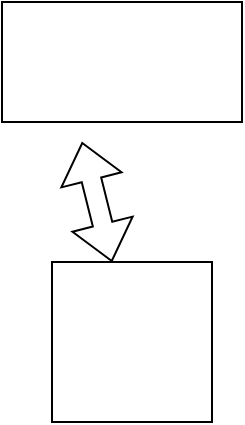 <mxfile version="22.0.4" type="github">
  <diagram name="Page-1" id="4JoeJCenjjUXWVLRQR9c">
    <mxGraphModel dx="1050" dy="566" grid="1" gridSize="10" guides="1" tooltips="1" connect="1" arrows="1" fold="1" page="1" pageScale="1" pageWidth="850" pageHeight="1100" math="0" shadow="0">
      <root>
        <mxCell id="0" />
        <mxCell id="1" parent="0" />
        <mxCell id="UC4gPpOriu3P89WbU2VD-1" value="" style="rounded=0;whiteSpace=wrap;html=1;" vertex="1" parent="1">
          <mxGeometry x="360" y="260" width="120" height="60" as="geometry" />
        </mxCell>
        <mxCell id="UC4gPpOriu3P89WbU2VD-2" value="" style="whiteSpace=wrap;html=1;aspect=fixed;" vertex="1" parent="1">
          <mxGeometry x="385" y="390" width="80" height="80" as="geometry" />
        </mxCell>
        <mxCell id="UC4gPpOriu3P89WbU2VD-3" value="" style="shape=flexArrow;endArrow=classic;startArrow=classic;html=1;rounded=0;" edge="1" parent="1" target="UC4gPpOriu3P89WbU2VD-2">
          <mxGeometry width="100" height="100" relative="1" as="geometry">
            <mxPoint x="400" y="330" as="sourcePoint" />
            <mxPoint x="470" y="240" as="targetPoint" />
          </mxGeometry>
        </mxCell>
      </root>
    </mxGraphModel>
  </diagram>
</mxfile>
